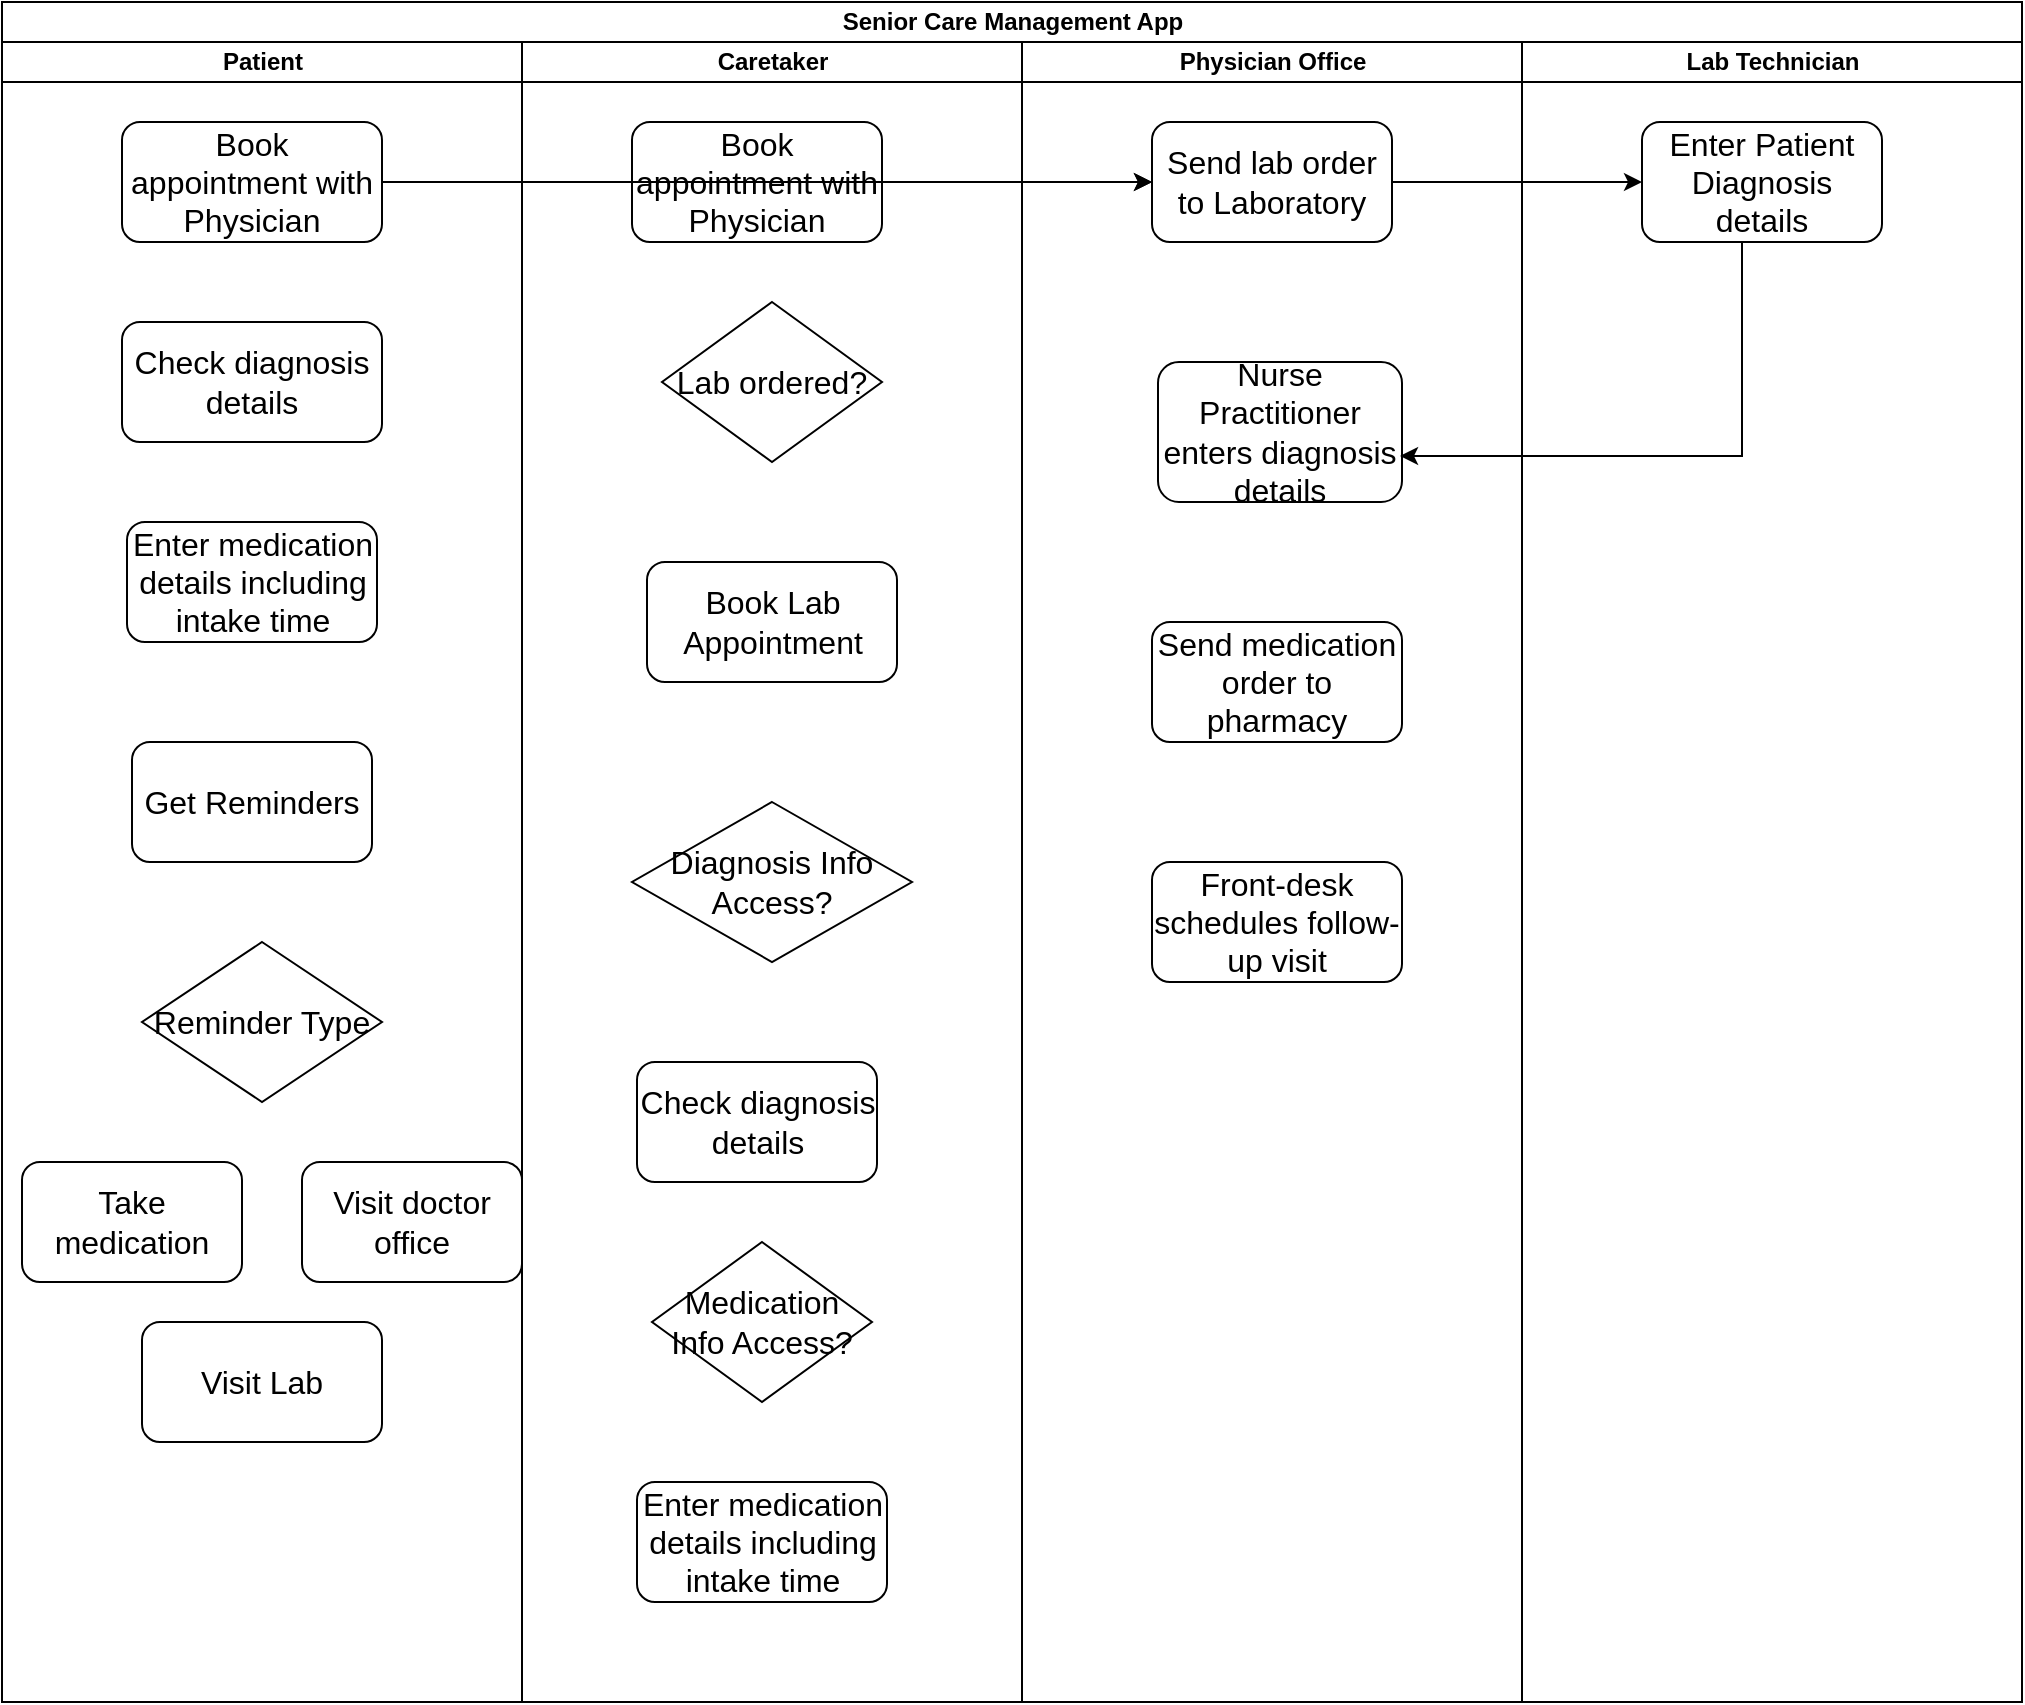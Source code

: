 <mxfile version="24.6.4" type="github">
  <diagram name="Page-1" id="14VtxvchuqkJRpTmdXnF">
    <mxGraphModel dx="1981" dy="1057" grid="1" gridSize="10" guides="1" tooltips="1" connect="1" arrows="1" fold="1" page="1" pageScale="1" pageWidth="850" pageHeight="1100" math="0" shadow="0">
      <root>
        <mxCell id="0" />
        <mxCell id="1" parent="0" />
        <mxCell id="EmhNzNYPSMTOKzb81x5m-1" value="Senior Care Management App" style="swimlane;childLayout=stackLayout;resizeParent=1;resizeParentMax=0;startSize=20;html=1;" vertex="1" parent="1">
          <mxGeometry x="60" y="80" width="1010" height="850" as="geometry" />
        </mxCell>
        <mxCell id="EmhNzNYPSMTOKzb81x5m-2" value="Patient" style="swimlane;startSize=20;html=1;" vertex="1" parent="EmhNzNYPSMTOKzb81x5m-1">
          <mxGeometry y="20" width="260" height="830" as="geometry" />
        </mxCell>
        <mxCell id="EmhNzNYPSMTOKzb81x5m-14" value="&lt;span style=&quot;font-size: medium;&quot;&gt;Check diagnosis details&lt;/span&gt;" style="rounded=1;whiteSpace=wrap;html=1;" vertex="1" parent="EmhNzNYPSMTOKzb81x5m-2">
          <mxGeometry x="60" y="140" width="130" height="60" as="geometry" />
        </mxCell>
        <mxCell id="EmhNzNYPSMTOKzb81x5m-15" value="&lt;font size=&quot;3&quot;&gt;Reminder Type&lt;/font&gt;" style="rhombus;whiteSpace=wrap;html=1;" vertex="1" parent="EmhNzNYPSMTOKzb81x5m-2">
          <mxGeometry x="70" y="450" width="120" height="80" as="geometry" />
        </mxCell>
        <mxCell id="EmhNzNYPSMTOKzb81x5m-16" value="&lt;font size=&quot;3&quot;&gt;Take medication&lt;/font&gt;" style="rounded=1;whiteSpace=wrap;html=1;" vertex="1" parent="EmhNzNYPSMTOKzb81x5m-2">
          <mxGeometry x="10" y="560" width="110" height="60" as="geometry" />
        </mxCell>
        <mxCell id="EmhNzNYPSMTOKzb81x5m-17" value="&lt;font size=&quot;3&quot;&gt;Visit doctor office&lt;/font&gt;" style="rounded=1;whiteSpace=wrap;html=1;" vertex="1" parent="EmhNzNYPSMTOKzb81x5m-2">
          <mxGeometry x="150" y="560" width="110" height="60" as="geometry" />
        </mxCell>
        <mxCell id="EmhNzNYPSMTOKzb81x5m-18" value="&lt;font size=&quot;3&quot;&gt;Visit Lab&lt;/font&gt;" style="rounded=1;whiteSpace=wrap;html=1;" vertex="1" parent="EmhNzNYPSMTOKzb81x5m-2">
          <mxGeometry x="70" y="640" width="120" height="60" as="geometry" />
        </mxCell>
        <mxCell id="EmhNzNYPSMTOKzb81x5m-19" value="&lt;font size=&quot;3&quot;&gt;Book appointment with Physician&lt;/font&gt;" style="rounded=1;whiteSpace=wrap;html=1;" vertex="1" parent="EmhNzNYPSMTOKzb81x5m-2">
          <mxGeometry x="60" y="40" width="130" height="60" as="geometry" />
        </mxCell>
        <mxCell id="EmhNzNYPSMTOKzb81x5m-24" value="&lt;span style=&quot;font-size: medium;&quot;&gt;Enter medication details including intake time&lt;/span&gt;" style="rounded=1;whiteSpace=wrap;html=1;" vertex="1" parent="EmhNzNYPSMTOKzb81x5m-2">
          <mxGeometry x="62.5" y="240" width="125" height="60" as="geometry" />
        </mxCell>
        <mxCell id="EmhNzNYPSMTOKzb81x5m-25" value="&lt;span style=&quot;font-size: medium;&quot;&gt;Get Reminders&lt;/span&gt;" style="rounded=1;whiteSpace=wrap;html=1;" vertex="1" parent="EmhNzNYPSMTOKzb81x5m-2">
          <mxGeometry x="65" y="350" width="120" height="60" as="geometry" />
        </mxCell>
        <mxCell id="EmhNzNYPSMTOKzb81x5m-3" value="Caretaker" style="swimlane;startSize=20;html=1;" vertex="1" parent="EmhNzNYPSMTOKzb81x5m-1">
          <mxGeometry x="260" y="20" width="250" height="830" as="geometry" />
        </mxCell>
        <mxCell id="EmhNzNYPSMTOKzb81x5m-5" value="&lt;font size=&quot;3&quot;&gt;Book appointment with Physician&lt;/font&gt;" style="rounded=1;whiteSpace=wrap;html=1;" vertex="1" parent="EmhNzNYPSMTOKzb81x5m-3">
          <mxGeometry x="55" y="40" width="125" height="60" as="geometry" />
        </mxCell>
        <mxCell id="EmhNzNYPSMTOKzb81x5m-11" value="&lt;font size=&quot;3&quot;&gt;Book Lab Appointment&lt;/font&gt;" style="rounded=1;whiteSpace=wrap;html=1;" vertex="1" parent="EmhNzNYPSMTOKzb81x5m-3">
          <mxGeometry x="62.5" y="260" width="125" height="60" as="geometry" />
        </mxCell>
        <mxCell id="EmhNzNYPSMTOKzb81x5m-12" value="&lt;font size=&quot;3&quot;&gt;Enter medication details including intake time&lt;/font&gt;" style="rounded=1;whiteSpace=wrap;html=1;" vertex="1" parent="EmhNzNYPSMTOKzb81x5m-3">
          <mxGeometry x="57.5" y="720" width="125" height="60" as="geometry" />
        </mxCell>
        <mxCell id="EmhNzNYPSMTOKzb81x5m-20" value="&lt;font size=&quot;3&quot;&gt;Check diagnosis details&lt;/font&gt;" style="rounded=1;whiteSpace=wrap;html=1;" vertex="1" parent="EmhNzNYPSMTOKzb81x5m-3">
          <mxGeometry x="57.5" y="510" width="120" height="60" as="geometry" />
        </mxCell>
        <mxCell id="EmhNzNYPSMTOKzb81x5m-21" value="&lt;font size=&quot;3&quot;&gt;Diagnosis Info Access?&lt;/font&gt;" style="rhombus;whiteSpace=wrap;html=1;" vertex="1" parent="EmhNzNYPSMTOKzb81x5m-3">
          <mxGeometry x="55" y="380" width="140" height="80" as="geometry" />
        </mxCell>
        <mxCell id="EmhNzNYPSMTOKzb81x5m-23" value="&lt;font size=&quot;3&quot;&gt;Medication Info Access?&lt;/font&gt;" style="rhombus;whiteSpace=wrap;html=1;" vertex="1" parent="EmhNzNYPSMTOKzb81x5m-3">
          <mxGeometry x="65" y="600" width="110" height="80" as="geometry" />
        </mxCell>
        <mxCell id="EmhNzNYPSMTOKzb81x5m-30" value="&lt;font size=&quot;3&quot;&gt;Lab ordered?&lt;/font&gt;" style="rhombus;whiteSpace=wrap;html=1;" vertex="1" parent="EmhNzNYPSMTOKzb81x5m-3">
          <mxGeometry x="70" y="130" width="110" height="80" as="geometry" />
        </mxCell>
        <mxCell id="EmhNzNYPSMTOKzb81x5m-4" value="Physician Office" style="swimlane;startSize=20;html=1;" vertex="1" parent="EmhNzNYPSMTOKzb81x5m-1">
          <mxGeometry x="510" y="20" width="250" height="830" as="geometry" />
        </mxCell>
        <mxCell id="EmhNzNYPSMTOKzb81x5m-6" value="&lt;font size=&quot;3&quot;&gt;Send lab order to Laboratory&lt;/font&gt;" style="rounded=1;whiteSpace=wrap;html=1;" vertex="1" parent="EmhNzNYPSMTOKzb81x5m-4">
          <mxGeometry x="65" y="40" width="120" height="60" as="geometry" />
        </mxCell>
        <mxCell id="EmhNzNYPSMTOKzb81x5m-9" value="&lt;font size=&quot;3&quot;&gt;Send medication order to pharmacy&lt;/font&gt;" style="rounded=1;whiteSpace=wrap;html=1;" vertex="1" parent="EmhNzNYPSMTOKzb81x5m-4">
          <mxGeometry x="65" y="290" width="125" height="60" as="geometry" />
        </mxCell>
        <mxCell id="EmhNzNYPSMTOKzb81x5m-10" value="&lt;font size=&quot;3&quot;&gt;Front-desk schedules follow-up visit&lt;/font&gt;" style="rounded=1;whiteSpace=wrap;html=1;" vertex="1" parent="EmhNzNYPSMTOKzb81x5m-4">
          <mxGeometry x="65" y="410" width="125" height="60" as="geometry" />
        </mxCell>
        <mxCell id="EmhNzNYPSMTOKzb81x5m-22" value="&lt;font size=&quot;3&quot;&gt;Nurse Practitioner enters diagnosis details&lt;/font&gt;" style="rounded=1;whiteSpace=wrap;html=1;" vertex="1" parent="EmhNzNYPSMTOKzb81x5m-4">
          <mxGeometry x="68" y="160" width="122" height="70" as="geometry" />
        </mxCell>
        <mxCell id="EmhNzNYPSMTOKzb81x5m-7" value="Lab Technician" style="swimlane;startSize=20;html=1;" vertex="1" parent="EmhNzNYPSMTOKzb81x5m-1">
          <mxGeometry x="760" y="20" width="250" height="830" as="geometry" />
        </mxCell>
        <mxCell id="EmhNzNYPSMTOKzb81x5m-8" value="&lt;font size=&quot;3&quot;&gt;Enter Patient Diagnosis details&lt;/font&gt;" style="rounded=1;whiteSpace=wrap;html=1;" vertex="1" parent="EmhNzNYPSMTOKzb81x5m-7">
          <mxGeometry x="60" y="40" width="120" height="60" as="geometry" />
        </mxCell>
        <mxCell id="EmhNzNYPSMTOKzb81x5m-26" style="edgeStyle=orthogonalEdgeStyle;rounded=0;orthogonalLoop=1;jettySize=auto;html=1;entryX=0;entryY=0.5;entryDx=0;entryDy=0;" edge="1" parent="EmhNzNYPSMTOKzb81x5m-1" source="EmhNzNYPSMTOKzb81x5m-5" target="EmhNzNYPSMTOKzb81x5m-6">
          <mxGeometry relative="1" as="geometry" />
        </mxCell>
        <mxCell id="EmhNzNYPSMTOKzb81x5m-27" style="edgeStyle=orthogonalEdgeStyle;rounded=0;orthogonalLoop=1;jettySize=auto;html=1;entryX=0;entryY=0.5;entryDx=0;entryDy=0;" edge="1" parent="EmhNzNYPSMTOKzb81x5m-1" source="EmhNzNYPSMTOKzb81x5m-19" target="EmhNzNYPSMTOKzb81x5m-6">
          <mxGeometry relative="1" as="geometry" />
        </mxCell>
        <mxCell id="EmhNzNYPSMTOKzb81x5m-28" style="edgeStyle=orthogonalEdgeStyle;rounded=0;orthogonalLoop=1;jettySize=auto;html=1;entryX=0;entryY=0.5;entryDx=0;entryDy=0;" edge="1" parent="EmhNzNYPSMTOKzb81x5m-1" source="EmhNzNYPSMTOKzb81x5m-6" target="EmhNzNYPSMTOKzb81x5m-8">
          <mxGeometry relative="1" as="geometry" />
        </mxCell>
        <mxCell id="EmhNzNYPSMTOKzb81x5m-29" style="edgeStyle=orthogonalEdgeStyle;rounded=0;orthogonalLoop=1;jettySize=auto;html=1;entryX=0.992;entryY=0.671;entryDx=0;entryDy=0;entryPerimeter=0;" edge="1" parent="EmhNzNYPSMTOKzb81x5m-1" source="EmhNzNYPSMTOKzb81x5m-8" target="EmhNzNYPSMTOKzb81x5m-22">
          <mxGeometry relative="1" as="geometry">
            <Array as="points">
              <mxPoint x="870" y="227" />
            </Array>
          </mxGeometry>
        </mxCell>
      </root>
    </mxGraphModel>
  </diagram>
</mxfile>
